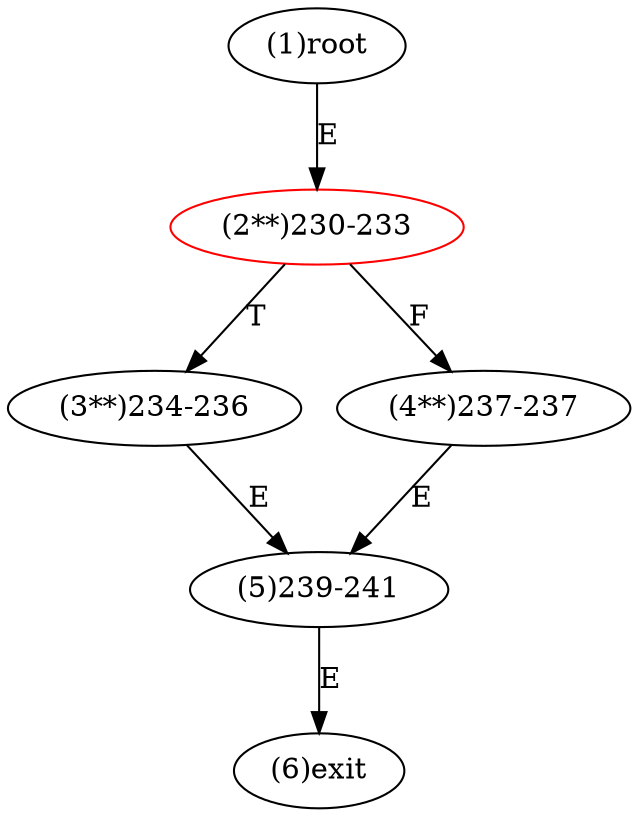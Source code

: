 digraph "" { 
1[ label="(1)root"];
2[ label="(2**)230-233",color=red];
3[ label="(3**)234-236"];
4[ label="(4**)237-237"];
5[ label="(5)239-241"];
6[ label="(6)exit"];
1->2[ label="E"];
2->4[ label="F"];
2->3[ label="T"];
3->5[ label="E"];
4->5[ label="E"];
5->6[ label="E"];
}